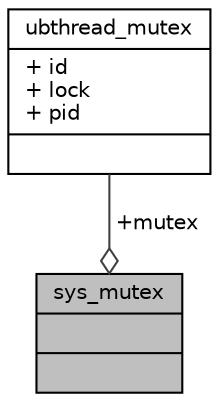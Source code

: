 digraph "sys_mutex"
{
 // LATEX_PDF_SIZE
  edge [fontname="Helvetica",fontsize="10",labelfontname="Helvetica",labelfontsize="10"];
  node [fontname="Helvetica",fontsize="10",shape=record];
  Node1 [label="{sys_mutex\n||}",height=0.2,width=0.4,color="black", fillcolor="grey75", style="filled", fontcolor="black",tooltip=" "];
  Node2 -> Node1 [color="grey25",fontsize="10",style="solid",label=" +mutex" ,arrowhead="odiamond",fontname="Helvetica"];
  Node2 [label="{ubthread_mutex\n|+ id\l+ lock\l+ pid\l|}",height=0.2,width=0.4,color="black", fillcolor="white", style="filled",URL="$structubthread__mutex.html",tooltip=" "];
}

